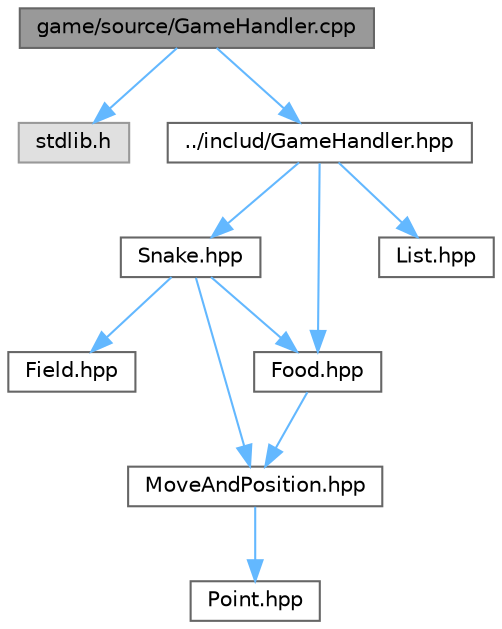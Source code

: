 digraph "game/source/GameHandler.cpp"
{
 // LATEX_PDF_SIZE
  bgcolor="transparent";
  edge [fontname=Helvetica,fontsize=10,labelfontname=Helvetica,labelfontsize=10];
  node [fontname=Helvetica,fontsize=10,shape=box,height=0.2,width=0.4];
  Node1 [id="Node000001",label="game/source/GameHandler.cpp",height=0.2,width=0.4,color="gray40", fillcolor="grey60", style="filled", fontcolor="black",tooltip=" "];
  Node1 -> Node2 [id="edge11_Node000001_Node000002",color="steelblue1",style="solid",tooltip=" "];
  Node2 [id="Node000002",label="stdlib.h",height=0.2,width=0.4,color="grey60", fillcolor="#E0E0E0", style="filled",tooltip=" "];
  Node1 -> Node3 [id="edge12_Node000001_Node000003",color="steelblue1",style="solid",tooltip=" "];
  Node3 [id="Node000003",label="../includ/GameHandler.hpp",height=0.2,width=0.4,color="grey40", fillcolor="white", style="filled",URL="$_game_handler_8hpp.html",tooltip=" "];
  Node3 -> Node4 [id="edge13_Node000003_Node000004",color="steelblue1",style="solid",tooltip=" "];
  Node4 [id="Node000004",label="Snake.hpp",height=0.2,width=0.4,color="grey40", fillcolor="white", style="filled",URL="$_snake_8hpp.html",tooltip=" "];
  Node4 -> Node5 [id="edge14_Node000004_Node000005",color="steelblue1",style="solid",tooltip=" "];
  Node5 [id="Node000005",label="Field.hpp",height=0.2,width=0.4,color="grey40", fillcolor="white", style="filled",URL="$_field_8hpp.html",tooltip=" "];
  Node4 -> Node6 [id="edge15_Node000004_Node000006",color="steelblue1",style="solid",tooltip=" "];
  Node6 [id="Node000006",label="Food.hpp",height=0.2,width=0.4,color="grey40", fillcolor="white", style="filled",URL="$_food_8hpp.html",tooltip=" "];
  Node6 -> Node7 [id="edge16_Node000006_Node000007",color="steelblue1",style="solid",tooltip=" "];
  Node7 [id="Node000007",label="MoveAndPosition.hpp",height=0.2,width=0.4,color="grey40", fillcolor="white", style="filled",URL="$_move_and_position_8hpp.html",tooltip=" "];
  Node7 -> Node8 [id="edge17_Node000007_Node000008",color="steelblue1",style="solid",tooltip=" "];
  Node8 [id="Node000008",label="Point.hpp",height=0.2,width=0.4,color="grey40", fillcolor="white", style="filled",URL="$_point_8hpp.html",tooltip=" "];
  Node4 -> Node7 [id="edge18_Node000004_Node000007",color="steelblue1",style="solid",tooltip=" "];
  Node3 -> Node9 [id="edge19_Node000003_Node000009",color="steelblue1",style="solid",tooltip=" "];
  Node9 [id="Node000009",label="List.hpp",height=0.2,width=0.4,color="grey40", fillcolor="white", style="filled",URL="$_list_8hpp.html",tooltip=" "];
  Node3 -> Node6 [id="edge20_Node000003_Node000006",color="steelblue1",style="solid",tooltip=" "];
}
